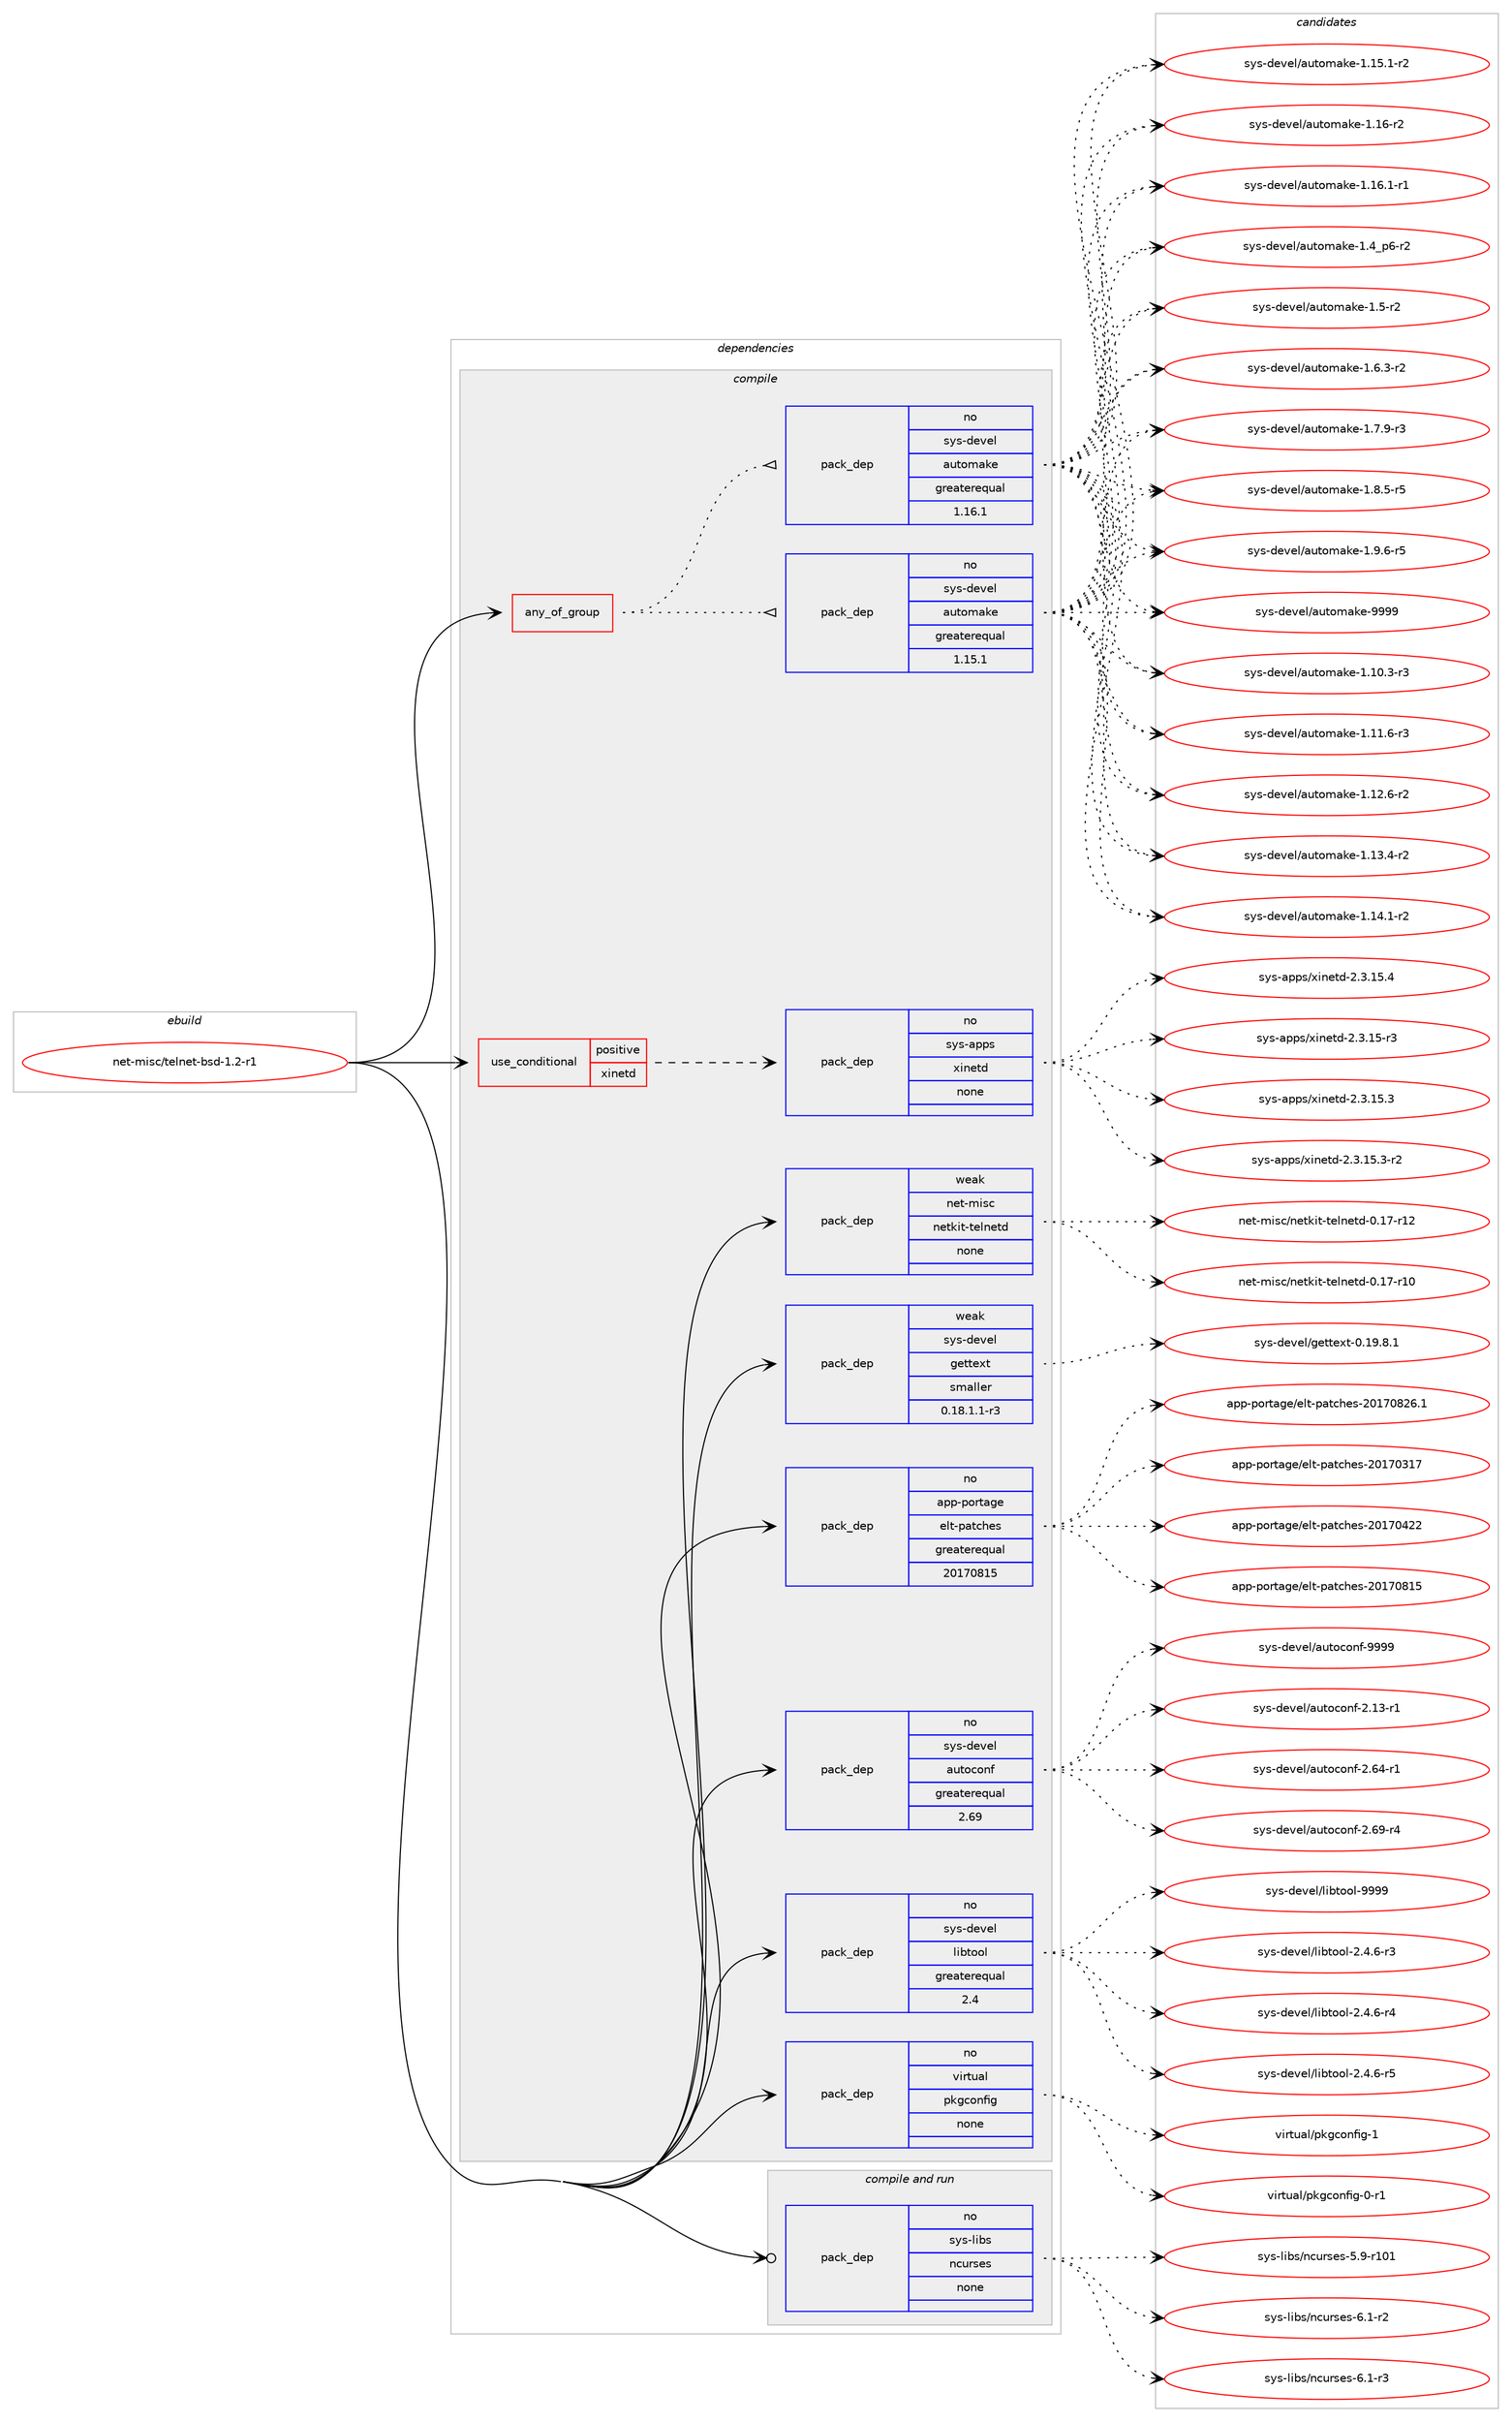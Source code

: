 digraph prolog {

# *************
# Graph options
# *************

newrank=true;
concentrate=true;
compound=true;
graph [rankdir=LR,fontname=Helvetica,fontsize=10,ranksep=1.5];#, ranksep=2.5, nodesep=0.2];
edge  [arrowhead=vee];
node  [fontname=Helvetica,fontsize=10];

# **********
# The ebuild
# **********

subgraph cluster_leftcol {
color=gray;
rank=same;
label=<<i>ebuild</i>>;
id [label="net-misc/telnet-bsd-1.2-r1", color=red, width=4, href="../net-misc/telnet-bsd-1.2-r1.svg"];
}

# ****************
# The dependencies
# ****************

subgraph cluster_midcol {
color=gray;
label=<<i>dependencies</i>>;
subgraph cluster_compile {
fillcolor="#eeeeee";
style=filled;
label=<<i>compile</i>>;
subgraph any26482 {
dependency1673189 [label=<<TABLE BORDER="0" CELLBORDER="1" CELLSPACING="0" CELLPADDING="4"><TR><TD CELLPADDING="10">any_of_group</TD></TR></TABLE>>, shape=none, color=red];subgraph pack1196364 {
dependency1673190 [label=<<TABLE BORDER="0" CELLBORDER="1" CELLSPACING="0" CELLPADDING="4" WIDTH="220"><TR><TD ROWSPAN="6" CELLPADDING="30">pack_dep</TD></TR><TR><TD WIDTH="110">no</TD></TR><TR><TD>sys-devel</TD></TR><TR><TD>automake</TD></TR><TR><TD>greaterequal</TD></TR><TR><TD>1.16.1</TD></TR></TABLE>>, shape=none, color=blue];
}
dependency1673189:e -> dependency1673190:w [weight=20,style="dotted",arrowhead="oinv"];
subgraph pack1196365 {
dependency1673191 [label=<<TABLE BORDER="0" CELLBORDER="1" CELLSPACING="0" CELLPADDING="4" WIDTH="220"><TR><TD ROWSPAN="6" CELLPADDING="30">pack_dep</TD></TR><TR><TD WIDTH="110">no</TD></TR><TR><TD>sys-devel</TD></TR><TR><TD>automake</TD></TR><TR><TD>greaterequal</TD></TR><TR><TD>1.15.1</TD></TR></TABLE>>, shape=none, color=blue];
}
dependency1673189:e -> dependency1673191:w [weight=20,style="dotted",arrowhead="oinv"];
}
id:e -> dependency1673189:w [weight=20,style="solid",arrowhead="vee"];
subgraph cond449513 {
dependency1673192 [label=<<TABLE BORDER="0" CELLBORDER="1" CELLSPACING="0" CELLPADDING="4"><TR><TD ROWSPAN="3" CELLPADDING="10">use_conditional</TD></TR><TR><TD>positive</TD></TR><TR><TD>xinetd</TD></TR></TABLE>>, shape=none, color=red];
subgraph pack1196366 {
dependency1673193 [label=<<TABLE BORDER="0" CELLBORDER="1" CELLSPACING="0" CELLPADDING="4" WIDTH="220"><TR><TD ROWSPAN="6" CELLPADDING="30">pack_dep</TD></TR><TR><TD WIDTH="110">no</TD></TR><TR><TD>sys-apps</TD></TR><TR><TD>xinetd</TD></TR><TR><TD>none</TD></TR><TR><TD></TD></TR></TABLE>>, shape=none, color=blue];
}
dependency1673192:e -> dependency1673193:w [weight=20,style="dashed",arrowhead="vee"];
}
id:e -> dependency1673192:w [weight=20,style="solid",arrowhead="vee"];
subgraph pack1196367 {
dependency1673194 [label=<<TABLE BORDER="0" CELLBORDER="1" CELLSPACING="0" CELLPADDING="4" WIDTH="220"><TR><TD ROWSPAN="6" CELLPADDING="30">pack_dep</TD></TR><TR><TD WIDTH="110">no</TD></TR><TR><TD>app-portage</TD></TR><TR><TD>elt-patches</TD></TR><TR><TD>greaterequal</TD></TR><TR><TD>20170815</TD></TR></TABLE>>, shape=none, color=blue];
}
id:e -> dependency1673194:w [weight=20,style="solid",arrowhead="vee"];
subgraph pack1196368 {
dependency1673195 [label=<<TABLE BORDER="0" CELLBORDER="1" CELLSPACING="0" CELLPADDING="4" WIDTH="220"><TR><TD ROWSPAN="6" CELLPADDING="30">pack_dep</TD></TR><TR><TD WIDTH="110">no</TD></TR><TR><TD>sys-devel</TD></TR><TR><TD>autoconf</TD></TR><TR><TD>greaterequal</TD></TR><TR><TD>2.69</TD></TR></TABLE>>, shape=none, color=blue];
}
id:e -> dependency1673195:w [weight=20,style="solid",arrowhead="vee"];
subgraph pack1196369 {
dependency1673196 [label=<<TABLE BORDER="0" CELLBORDER="1" CELLSPACING="0" CELLPADDING="4" WIDTH="220"><TR><TD ROWSPAN="6" CELLPADDING="30">pack_dep</TD></TR><TR><TD WIDTH="110">no</TD></TR><TR><TD>sys-devel</TD></TR><TR><TD>libtool</TD></TR><TR><TD>greaterequal</TD></TR><TR><TD>2.4</TD></TR></TABLE>>, shape=none, color=blue];
}
id:e -> dependency1673196:w [weight=20,style="solid",arrowhead="vee"];
subgraph pack1196370 {
dependency1673197 [label=<<TABLE BORDER="0" CELLBORDER="1" CELLSPACING="0" CELLPADDING="4" WIDTH="220"><TR><TD ROWSPAN="6" CELLPADDING="30">pack_dep</TD></TR><TR><TD WIDTH="110">no</TD></TR><TR><TD>virtual</TD></TR><TR><TD>pkgconfig</TD></TR><TR><TD>none</TD></TR><TR><TD></TD></TR></TABLE>>, shape=none, color=blue];
}
id:e -> dependency1673197:w [weight=20,style="solid",arrowhead="vee"];
subgraph pack1196371 {
dependency1673198 [label=<<TABLE BORDER="0" CELLBORDER="1" CELLSPACING="0" CELLPADDING="4" WIDTH="220"><TR><TD ROWSPAN="6" CELLPADDING="30">pack_dep</TD></TR><TR><TD WIDTH="110">weak</TD></TR><TR><TD>net-misc</TD></TR><TR><TD>netkit-telnetd</TD></TR><TR><TD>none</TD></TR><TR><TD></TD></TR></TABLE>>, shape=none, color=blue];
}
id:e -> dependency1673198:w [weight=20,style="solid",arrowhead="vee"];
subgraph pack1196372 {
dependency1673199 [label=<<TABLE BORDER="0" CELLBORDER="1" CELLSPACING="0" CELLPADDING="4" WIDTH="220"><TR><TD ROWSPAN="6" CELLPADDING="30">pack_dep</TD></TR><TR><TD WIDTH="110">weak</TD></TR><TR><TD>sys-devel</TD></TR><TR><TD>gettext</TD></TR><TR><TD>smaller</TD></TR><TR><TD>0.18.1.1-r3</TD></TR></TABLE>>, shape=none, color=blue];
}
id:e -> dependency1673199:w [weight=20,style="solid",arrowhead="vee"];
}
subgraph cluster_compileandrun {
fillcolor="#eeeeee";
style=filled;
label=<<i>compile and run</i>>;
subgraph pack1196373 {
dependency1673200 [label=<<TABLE BORDER="0" CELLBORDER="1" CELLSPACING="0" CELLPADDING="4" WIDTH="220"><TR><TD ROWSPAN="6" CELLPADDING="30">pack_dep</TD></TR><TR><TD WIDTH="110">no</TD></TR><TR><TD>sys-libs</TD></TR><TR><TD>ncurses</TD></TR><TR><TD>none</TD></TR><TR><TD></TD></TR></TABLE>>, shape=none, color=blue];
}
id:e -> dependency1673200:w [weight=20,style="solid",arrowhead="odotvee"];
}
subgraph cluster_run {
fillcolor="#eeeeee";
style=filled;
label=<<i>run</i>>;
}
}

# **************
# The candidates
# **************

subgraph cluster_choices {
rank=same;
color=gray;
label=<<i>candidates</i>>;

subgraph choice1196364 {
color=black;
nodesep=1;
choice11512111545100101118101108479711711611110997107101454946494846514511451 [label="sys-devel/automake-1.10.3-r3", color=red, width=4,href="../sys-devel/automake-1.10.3-r3.svg"];
choice11512111545100101118101108479711711611110997107101454946494946544511451 [label="sys-devel/automake-1.11.6-r3", color=red, width=4,href="../sys-devel/automake-1.11.6-r3.svg"];
choice11512111545100101118101108479711711611110997107101454946495046544511450 [label="sys-devel/automake-1.12.6-r2", color=red, width=4,href="../sys-devel/automake-1.12.6-r2.svg"];
choice11512111545100101118101108479711711611110997107101454946495146524511450 [label="sys-devel/automake-1.13.4-r2", color=red, width=4,href="../sys-devel/automake-1.13.4-r2.svg"];
choice11512111545100101118101108479711711611110997107101454946495246494511450 [label="sys-devel/automake-1.14.1-r2", color=red, width=4,href="../sys-devel/automake-1.14.1-r2.svg"];
choice11512111545100101118101108479711711611110997107101454946495346494511450 [label="sys-devel/automake-1.15.1-r2", color=red, width=4,href="../sys-devel/automake-1.15.1-r2.svg"];
choice1151211154510010111810110847971171161111099710710145494649544511450 [label="sys-devel/automake-1.16-r2", color=red, width=4,href="../sys-devel/automake-1.16-r2.svg"];
choice11512111545100101118101108479711711611110997107101454946495446494511449 [label="sys-devel/automake-1.16.1-r1", color=red, width=4,href="../sys-devel/automake-1.16.1-r1.svg"];
choice115121115451001011181011084797117116111109971071014549465295112544511450 [label="sys-devel/automake-1.4_p6-r2", color=red, width=4,href="../sys-devel/automake-1.4_p6-r2.svg"];
choice11512111545100101118101108479711711611110997107101454946534511450 [label="sys-devel/automake-1.5-r2", color=red, width=4,href="../sys-devel/automake-1.5-r2.svg"];
choice115121115451001011181011084797117116111109971071014549465446514511450 [label="sys-devel/automake-1.6.3-r2", color=red, width=4,href="../sys-devel/automake-1.6.3-r2.svg"];
choice115121115451001011181011084797117116111109971071014549465546574511451 [label="sys-devel/automake-1.7.9-r3", color=red, width=4,href="../sys-devel/automake-1.7.9-r3.svg"];
choice115121115451001011181011084797117116111109971071014549465646534511453 [label="sys-devel/automake-1.8.5-r5", color=red, width=4,href="../sys-devel/automake-1.8.5-r5.svg"];
choice115121115451001011181011084797117116111109971071014549465746544511453 [label="sys-devel/automake-1.9.6-r5", color=red, width=4,href="../sys-devel/automake-1.9.6-r5.svg"];
choice115121115451001011181011084797117116111109971071014557575757 [label="sys-devel/automake-9999", color=red, width=4,href="../sys-devel/automake-9999.svg"];
dependency1673190:e -> choice11512111545100101118101108479711711611110997107101454946494846514511451:w [style=dotted,weight="100"];
dependency1673190:e -> choice11512111545100101118101108479711711611110997107101454946494946544511451:w [style=dotted,weight="100"];
dependency1673190:e -> choice11512111545100101118101108479711711611110997107101454946495046544511450:w [style=dotted,weight="100"];
dependency1673190:e -> choice11512111545100101118101108479711711611110997107101454946495146524511450:w [style=dotted,weight="100"];
dependency1673190:e -> choice11512111545100101118101108479711711611110997107101454946495246494511450:w [style=dotted,weight="100"];
dependency1673190:e -> choice11512111545100101118101108479711711611110997107101454946495346494511450:w [style=dotted,weight="100"];
dependency1673190:e -> choice1151211154510010111810110847971171161111099710710145494649544511450:w [style=dotted,weight="100"];
dependency1673190:e -> choice11512111545100101118101108479711711611110997107101454946495446494511449:w [style=dotted,weight="100"];
dependency1673190:e -> choice115121115451001011181011084797117116111109971071014549465295112544511450:w [style=dotted,weight="100"];
dependency1673190:e -> choice11512111545100101118101108479711711611110997107101454946534511450:w [style=dotted,weight="100"];
dependency1673190:e -> choice115121115451001011181011084797117116111109971071014549465446514511450:w [style=dotted,weight="100"];
dependency1673190:e -> choice115121115451001011181011084797117116111109971071014549465546574511451:w [style=dotted,weight="100"];
dependency1673190:e -> choice115121115451001011181011084797117116111109971071014549465646534511453:w [style=dotted,weight="100"];
dependency1673190:e -> choice115121115451001011181011084797117116111109971071014549465746544511453:w [style=dotted,weight="100"];
dependency1673190:e -> choice115121115451001011181011084797117116111109971071014557575757:w [style=dotted,weight="100"];
}
subgraph choice1196365 {
color=black;
nodesep=1;
choice11512111545100101118101108479711711611110997107101454946494846514511451 [label="sys-devel/automake-1.10.3-r3", color=red, width=4,href="../sys-devel/automake-1.10.3-r3.svg"];
choice11512111545100101118101108479711711611110997107101454946494946544511451 [label="sys-devel/automake-1.11.6-r3", color=red, width=4,href="../sys-devel/automake-1.11.6-r3.svg"];
choice11512111545100101118101108479711711611110997107101454946495046544511450 [label="sys-devel/automake-1.12.6-r2", color=red, width=4,href="../sys-devel/automake-1.12.6-r2.svg"];
choice11512111545100101118101108479711711611110997107101454946495146524511450 [label="sys-devel/automake-1.13.4-r2", color=red, width=4,href="../sys-devel/automake-1.13.4-r2.svg"];
choice11512111545100101118101108479711711611110997107101454946495246494511450 [label="sys-devel/automake-1.14.1-r2", color=red, width=4,href="../sys-devel/automake-1.14.1-r2.svg"];
choice11512111545100101118101108479711711611110997107101454946495346494511450 [label="sys-devel/automake-1.15.1-r2", color=red, width=4,href="../sys-devel/automake-1.15.1-r2.svg"];
choice1151211154510010111810110847971171161111099710710145494649544511450 [label="sys-devel/automake-1.16-r2", color=red, width=4,href="../sys-devel/automake-1.16-r2.svg"];
choice11512111545100101118101108479711711611110997107101454946495446494511449 [label="sys-devel/automake-1.16.1-r1", color=red, width=4,href="../sys-devel/automake-1.16.1-r1.svg"];
choice115121115451001011181011084797117116111109971071014549465295112544511450 [label="sys-devel/automake-1.4_p6-r2", color=red, width=4,href="../sys-devel/automake-1.4_p6-r2.svg"];
choice11512111545100101118101108479711711611110997107101454946534511450 [label="sys-devel/automake-1.5-r2", color=red, width=4,href="../sys-devel/automake-1.5-r2.svg"];
choice115121115451001011181011084797117116111109971071014549465446514511450 [label="sys-devel/automake-1.6.3-r2", color=red, width=4,href="../sys-devel/automake-1.6.3-r2.svg"];
choice115121115451001011181011084797117116111109971071014549465546574511451 [label="sys-devel/automake-1.7.9-r3", color=red, width=4,href="../sys-devel/automake-1.7.9-r3.svg"];
choice115121115451001011181011084797117116111109971071014549465646534511453 [label="sys-devel/automake-1.8.5-r5", color=red, width=4,href="../sys-devel/automake-1.8.5-r5.svg"];
choice115121115451001011181011084797117116111109971071014549465746544511453 [label="sys-devel/automake-1.9.6-r5", color=red, width=4,href="../sys-devel/automake-1.9.6-r5.svg"];
choice115121115451001011181011084797117116111109971071014557575757 [label="sys-devel/automake-9999", color=red, width=4,href="../sys-devel/automake-9999.svg"];
dependency1673191:e -> choice11512111545100101118101108479711711611110997107101454946494846514511451:w [style=dotted,weight="100"];
dependency1673191:e -> choice11512111545100101118101108479711711611110997107101454946494946544511451:w [style=dotted,weight="100"];
dependency1673191:e -> choice11512111545100101118101108479711711611110997107101454946495046544511450:w [style=dotted,weight="100"];
dependency1673191:e -> choice11512111545100101118101108479711711611110997107101454946495146524511450:w [style=dotted,weight="100"];
dependency1673191:e -> choice11512111545100101118101108479711711611110997107101454946495246494511450:w [style=dotted,weight="100"];
dependency1673191:e -> choice11512111545100101118101108479711711611110997107101454946495346494511450:w [style=dotted,weight="100"];
dependency1673191:e -> choice1151211154510010111810110847971171161111099710710145494649544511450:w [style=dotted,weight="100"];
dependency1673191:e -> choice11512111545100101118101108479711711611110997107101454946495446494511449:w [style=dotted,weight="100"];
dependency1673191:e -> choice115121115451001011181011084797117116111109971071014549465295112544511450:w [style=dotted,weight="100"];
dependency1673191:e -> choice11512111545100101118101108479711711611110997107101454946534511450:w [style=dotted,weight="100"];
dependency1673191:e -> choice115121115451001011181011084797117116111109971071014549465446514511450:w [style=dotted,weight="100"];
dependency1673191:e -> choice115121115451001011181011084797117116111109971071014549465546574511451:w [style=dotted,weight="100"];
dependency1673191:e -> choice115121115451001011181011084797117116111109971071014549465646534511453:w [style=dotted,weight="100"];
dependency1673191:e -> choice115121115451001011181011084797117116111109971071014549465746544511453:w [style=dotted,weight="100"];
dependency1673191:e -> choice115121115451001011181011084797117116111109971071014557575757:w [style=dotted,weight="100"];
}
subgraph choice1196366 {
color=black;
nodesep=1;
choice115121115459711211211547120105110101116100455046514649534511451 [label="sys-apps/xinetd-2.3.15-r3", color=red, width=4,href="../sys-apps/xinetd-2.3.15-r3.svg"];
choice115121115459711211211547120105110101116100455046514649534651 [label="sys-apps/xinetd-2.3.15.3", color=red, width=4,href="../sys-apps/xinetd-2.3.15.3.svg"];
choice1151211154597112112115471201051101011161004550465146495346514511450 [label="sys-apps/xinetd-2.3.15.3-r2", color=red, width=4,href="../sys-apps/xinetd-2.3.15.3-r2.svg"];
choice115121115459711211211547120105110101116100455046514649534652 [label="sys-apps/xinetd-2.3.15.4", color=red, width=4,href="../sys-apps/xinetd-2.3.15.4.svg"];
dependency1673193:e -> choice115121115459711211211547120105110101116100455046514649534511451:w [style=dotted,weight="100"];
dependency1673193:e -> choice115121115459711211211547120105110101116100455046514649534651:w [style=dotted,weight="100"];
dependency1673193:e -> choice1151211154597112112115471201051101011161004550465146495346514511450:w [style=dotted,weight="100"];
dependency1673193:e -> choice115121115459711211211547120105110101116100455046514649534652:w [style=dotted,weight="100"];
}
subgraph choice1196367 {
color=black;
nodesep=1;
choice97112112451121111141169710310147101108116451129711699104101115455048495548514955 [label="app-portage/elt-patches-20170317", color=red, width=4,href="../app-portage/elt-patches-20170317.svg"];
choice97112112451121111141169710310147101108116451129711699104101115455048495548525050 [label="app-portage/elt-patches-20170422", color=red, width=4,href="../app-portage/elt-patches-20170422.svg"];
choice97112112451121111141169710310147101108116451129711699104101115455048495548564953 [label="app-portage/elt-patches-20170815", color=red, width=4,href="../app-portage/elt-patches-20170815.svg"];
choice971121124511211111411697103101471011081164511297116991041011154550484955485650544649 [label="app-portage/elt-patches-20170826.1", color=red, width=4,href="../app-portage/elt-patches-20170826.1.svg"];
dependency1673194:e -> choice97112112451121111141169710310147101108116451129711699104101115455048495548514955:w [style=dotted,weight="100"];
dependency1673194:e -> choice97112112451121111141169710310147101108116451129711699104101115455048495548525050:w [style=dotted,weight="100"];
dependency1673194:e -> choice97112112451121111141169710310147101108116451129711699104101115455048495548564953:w [style=dotted,weight="100"];
dependency1673194:e -> choice971121124511211111411697103101471011081164511297116991041011154550484955485650544649:w [style=dotted,weight="100"];
}
subgraph choice1196368 {
color=black;
nodesep=1;
choice1151211154510010111810110847971171161119911111010245504649514511449 [label="sys-devel/autoconf-2.13-r1", color=red, width=4,href="../sys-devel/autoconf-2.13-r1.svg"];
choice1151211154510010111810110847971171161119911111010245504654524511449 [label="sys-devel/autoconf-2.64-r1", color=red, width=4,href="../sys-devel/autoconf-2.64-r1.svg"];
choice1151211154510010111810110847971171161119911111010245504654574511452 [label="sys-devel/autoconf-2.69-r4", color=red, width=4,href="../sys-devel/autoconf-2.69-r4.svg"];
choice115121115451001011181011084797117116111991111101024557575757 [label="sys-devel/autoconf-9999", color=red, width=4,href="../sys-devel/autoconf-9999.svg"];
dependency1673195:e -> choice1151211154510010111810110847971171161119911111010245504649514511449:w [style=dotted,weight="100"];
dependency1673195:e -> choice1151211154510010111810110847971171161119911111010245504654524511449:w [style=dotted,weight="100"];
dependency1673195:e -> choice1151211154510010111810110847971171161119911111010245504654574511452:w [style=dotted,weight="100"];
dependency1673195:e -> choice115121115451001011181011084797117116111991111101024557575757:w [style=dotted,weight="100"];
}
subgraph choice1196369 {
color=black;
nodesep=1;
choice1151211154510010111810110847108105981161111111084550465246544511451 [label="sys-devel/libtool-2.4.6-r3", color=red, width=4,href="../sys-devel/libtool-2.4.6-r3.svg"];
choice1151211154510010111810110847108105981161111111084550465246544511452 [label="sys-devel/libtool-2.4.6-r4", color=red, width=4,href="../sys-devel/libtool-2.4.6-r4.svg"];
choice1151211154510010111810110847108105981161111111084550465246544511453 [label="sys-devel/libtool-2.4.6-r5", color=red, width=4,href="../sys-devel/libtool-2.4.6-r5.svg"];
choice1151211154510010111810110847108105981161111111084557575757 [label="sys-devel/libtool-9999", color=red, width=4,href="../sys-devel/libtool-9999.svg"];
dependency1673196:e -> choice1151211154510010111810110847108105981161111111084550465246544511451:w [style=dotted,weight="100"];
dependency1673196:e -> choice1151211154510010111810110847108105981161111111084550465246544511452:w [style=dotted,weight="100"];
dependency1673196:e -> choice1151211154510010111810110847108105981161111111084550465246544511453:w [style=dotted,weight="100"];
dependency1673196:e -> choice1151211154510010111810110847108105981161111111084557575757:w [style=dotted,weight="100"];
}
subgraph choice1196370 {
color=black;
nodesep=1;
choice11810511411611797108471121071039911111010210510345484511449 [label="virtual/pkgconfig-0-r1", color=red, width=4,href="../virtual/pkgconfig-0-r1.svg"];
choice1181051141161179710847112107103991111101021051034549 [label="virtual/pkgconfig-1", color=red, width=4,href="../virtual/pkgconfig-1.svg"];
dependency1673197:e -> choice11810511411611797108471121071039911111010210510345484511449:w [style=dotted,weight="100"];
dependency1673197:e -> choice1181051141161179710847112107103991111101021051034549:w [style=dotted,weight="100"];
}
subgraph choice1196371 {
color=black;
nodesep=1;
choice110101116451091051159947110101116107105116451161011081101011161004548464955451144948 [label="net-misc/netkit-telnetd-0.17-r10", color=red, width=4,href="../net-misc/netkit-telnetd-0.17-r10.svg"];
choice110101116451091051159947110101116107105116451161011081101011161004548464955451144950 [label="net-misc/netkit-telnetd-0.17-r12", color=red, width=4,href="../net-misc/netkit-telnetd-0.17-r12.svg"];
dependency1673198:e -> choice110101116451091051159947110101116107105116451161011081101011161004548464955451144948:w [style=dotted,weight="100"];
dependency1673198:e -> choice110101116451091051159947110101116107105116451161011081101011161004548464955451144950:w [style=dotted,weight="100"];
}
subgraph choice1196372 {
color=black;
nodesep=1;
choice1151211154510010111810110847103101116116101120116454846495746564649 [label="sys-devel/gettext-0.19.8.1", color=red, width=4,href="../sys-devel/gettext-0.19.8.1.svg"];
dependency1673199:e -> choice1151211154510010111810110847103101116116101120116454846495746564649:w [style=dotted,weight="100"];
}
subgraph choice1196373 {
color=black;
nodesep=1;
choice115121115451081059811547110991171141151011154553465745114494849 [label="sys-libs/ncurses-5.9-r101", color=red, width=4,href="../sys-libs/ncurses-5.9-r101.svg"];
choice11512111545108105981154711099117114115101115455446494511450 [label="sys-libs/ncurses-6.1-r2", color=red, width=4,href="../sys-libs/ncurses-6.1-r2.svg"];
choice11512111545108105981154711099117114115101115455446494511451 [label="sys-libs/ncurses-6.1-r3", color=red, width=4,href="../sys-libs/ncurses-6.1-r3.svg"];
dependency1673200:e -> choice115121115451081059811547110991171141151011154553465745114494849:w [style=dotted,weight="100"];
dependency1673200:e -> choice11512111545108105981154711099117114115101115455446494511450:w [style=dotted,weight="100"];
dependency1673200:e -> choice11512111545108105981154711099117114115101115455446494511451:w [style=dotted,weight="100"];
}
}

}
